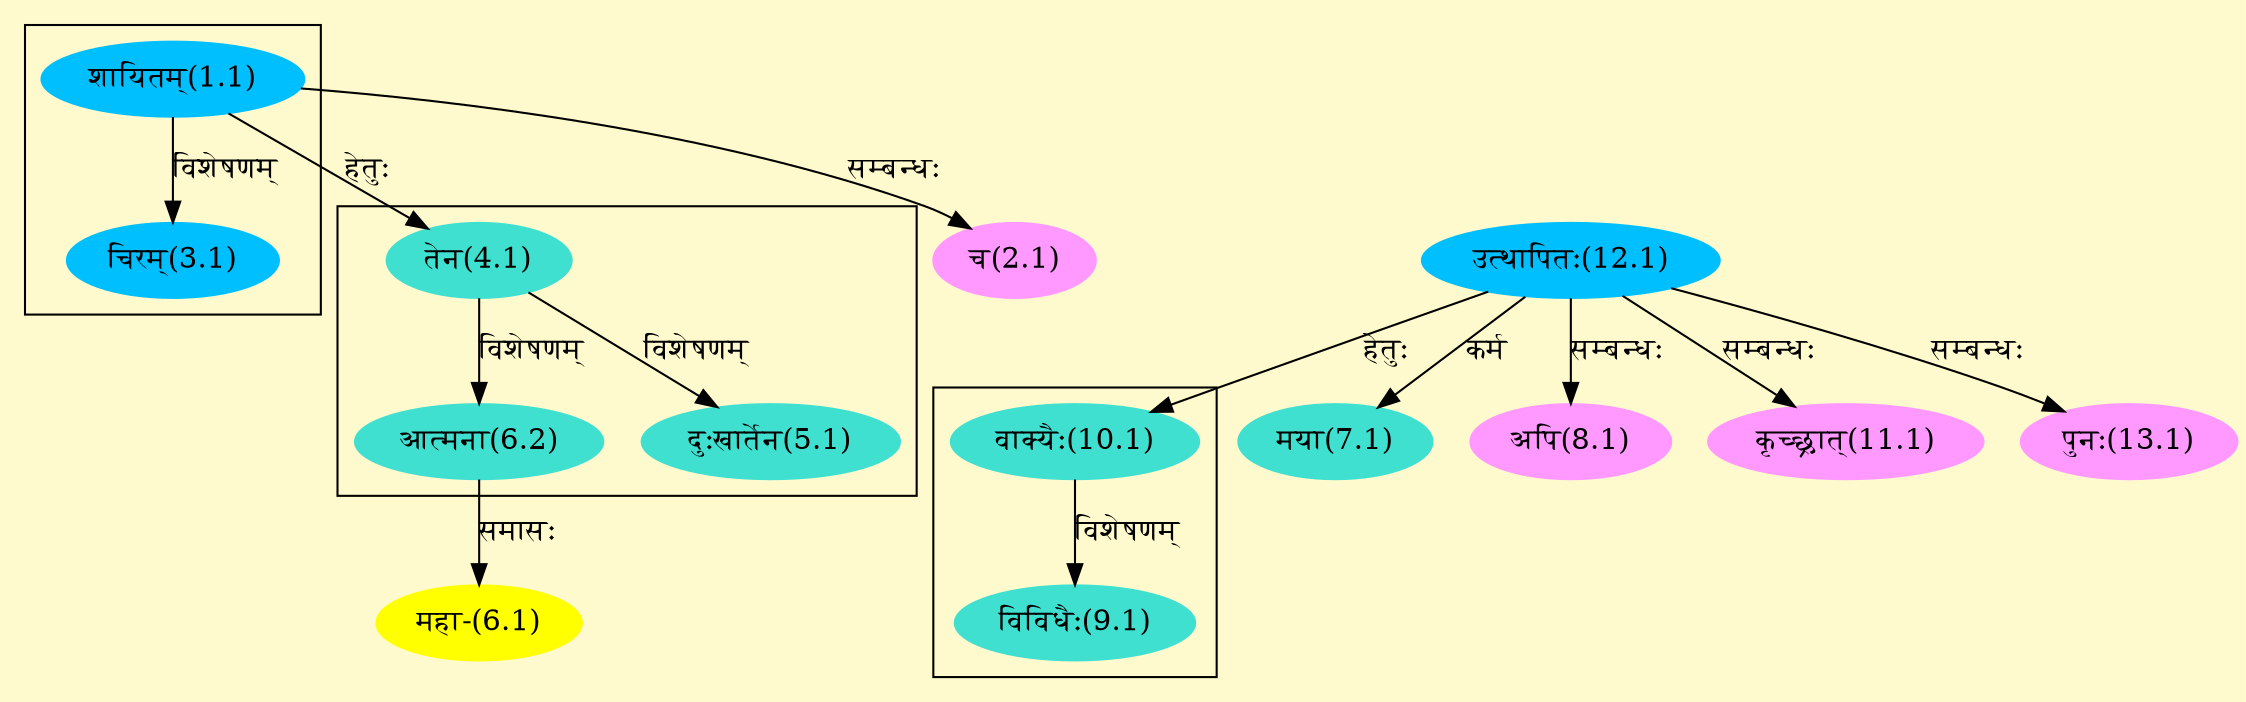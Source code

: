 digraph G{
rankdir=BT;
 compound=true;
 bgcolor="lemonchiffon1";

subgraph cluster_1{
Node3_1 [style=filled, color="#00BFFF" label = "चिरम्(3.1)"]
Node1_1 [style=filled, color="#00BFFF" label = "शायितम्(1.1)"]

}

subgraph cluster_2{
Node5_1 [style=filled, color="#40E0D0" label = "दुःखार्तेन(5.1)"]
Node4_1 [style=filled, color="#40E0D0" label = "तेन(4.1)"]
Node6_2 [style=filled, color="#40E0D0" label = "आत्मना(6.2)"]

}

subgraph cluster_3{
Node9_1 [style=filled, color="#40E0D0" label = "विविधैः(9.1)"]
Node10_1 [style=filled, color="#40E0D0" label = "वाक्यैः(10.1)"]

}
Node2_1 [style=filled, color="#FF99FF" label = "च(2.1)"]
Node1_1 [style=filled, color="#00BFFF" label = "शायितम्(1.1)"]
Node4_1 [style=filled, color="#40E0D0" label = "तेन(4.1)"]
Node6_1 [style=filled, color="#FFFF00" label = "महा-(6.1)"]
Node6_2 [style=filled, color="#40E0D0" label = "आत्मना(6.2)"]
Node7_1 [style=filled, color="#40E0D0" label = "मया(7.1)"]
Node12_1 [style=filled, color="#00BFFF" label = "उत्थापितः(12.1)"]
Node8_1 [style=filled, color="#FF99FF" label = "अपि(8.1)"]
Node10_1 [style=filled, color="#40E0D0" label = "वाक्यैः(10.1)"]
Node11_1 [style=filled, color="#FF99FF" label = "कृच्छ्रात्(11.1)"]
Node13_1 [style=filled, color="#FF99FF" label = "पुनः(13.1)"]
/* Start of Relations section */

Node2_1 -> Node1_1 [  label="सम्बन्धः"  dir="back" ]
Node3_1 -> Node1_1 [  label="विशेषणम्"  dir="back" ]
Node4_1 -> Node1_1 [  label="हेतुः"  dir="back" ]
Node5_1 -> Node4_1 [  label="विशेषणम्"  dir="back" ]
Node6_1 -> Node6_2 [  label="समासः"  dir="back" ]
Node6_2 -> Node4_1 [  label="विशेषणम्"  dir="back" ]
Node7_1 -> Node12_1 [  label="कर्म"  dir="back" ]
Node8_1 -> Node12_1 [  label="सम्बन्धः"  dir="back" ]
Node9_1 -> Node10_1 [  label="विशेषणम्"  dir="back" ]
Node10_1 -> Node12_1 [  label="हेतुः"  dir="back" ]
Node11_1 -> Node12_1 [  label="सम्बन्धः"  dir="back" ]
Node13_1 -> Node12_1 [  label="सम्बन्धः"  dir="back" ]
}
